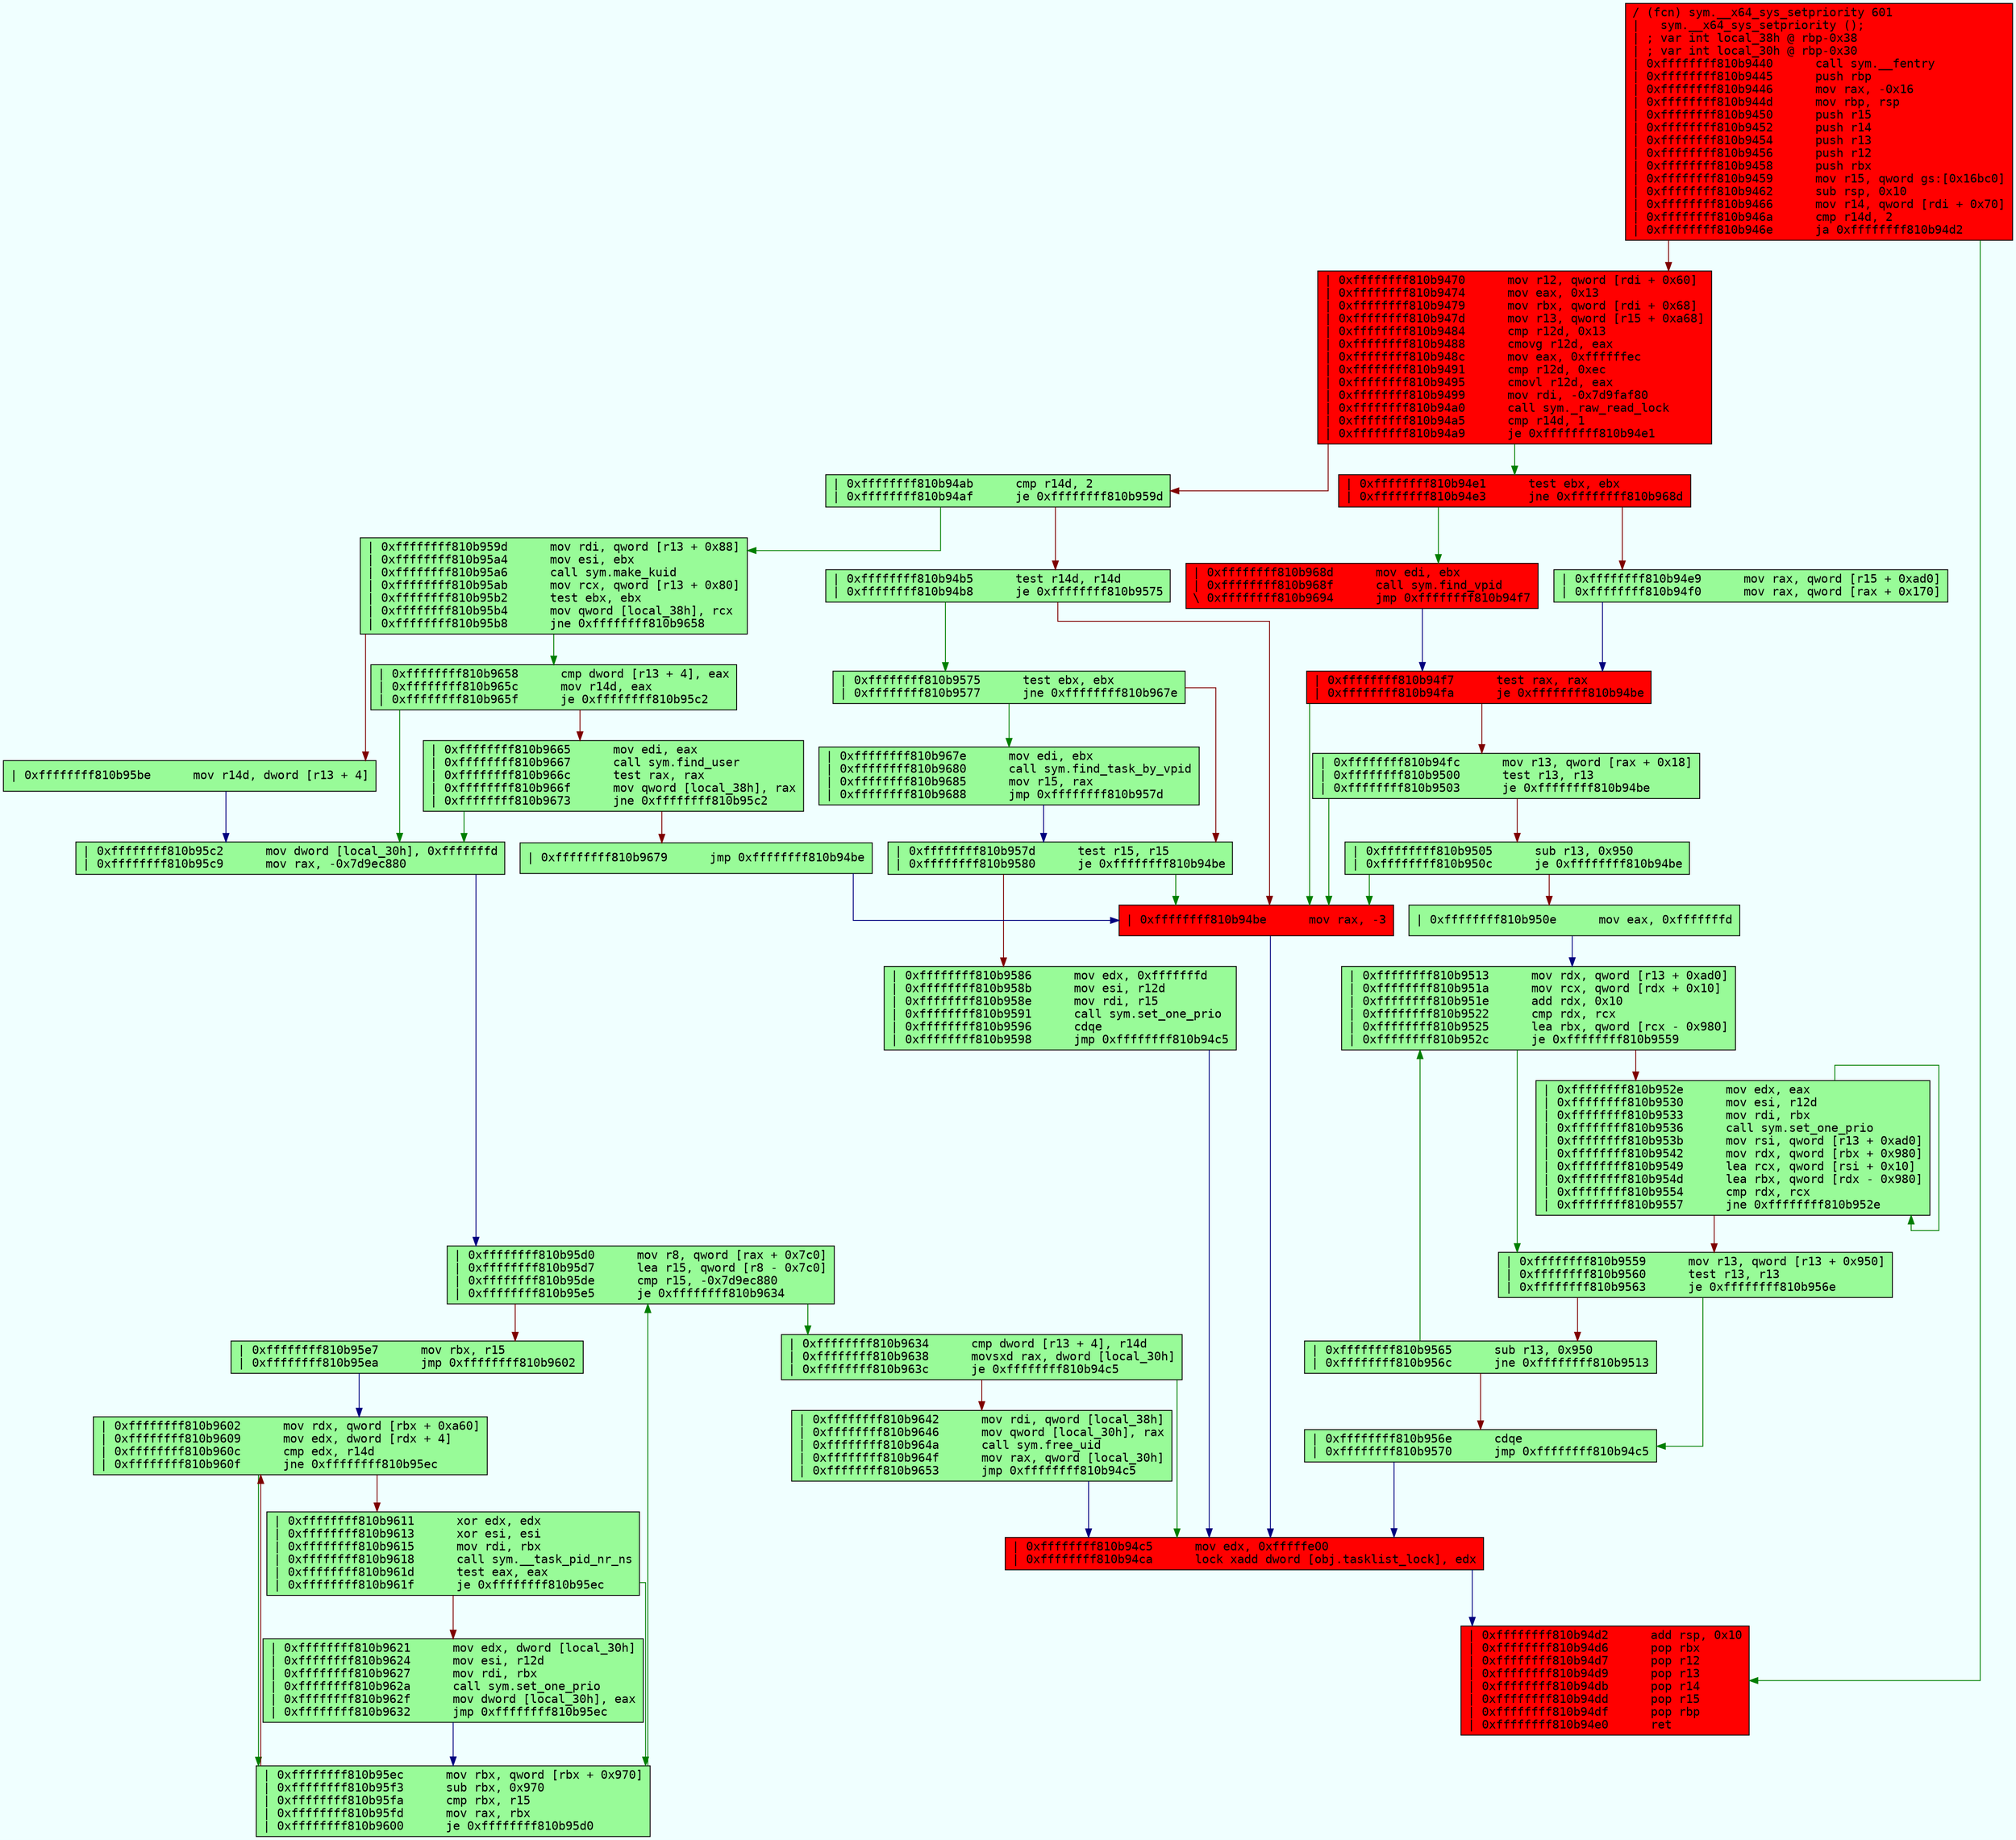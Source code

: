 digraph code {
	graph [bgcolor=azure,
		fontname=Courier,
		fontsize=8,
		name=code,
		splines=ortho
	];
	node [fillcolor=gray,
		fontname=Courier,
		shape=box,
		style=filled
	];
	edge [arrowhead=normal];
	"0xffffffff810b9440"	 [URL="sym.__x64_sys_setpriority/0xffffffff810b9440",
		color=black,
		fillcolor=red,
		label="/ (fcn) sym.__x64_sys_setpriority 601\l|   sym.__x64_sys_setpriority ();\l| ; var int local_38h @ rbp-0x38\l| ; var int local_30h @ \
rbp-0x30\l| 0xffffffff810b9440      call sym.__fentry\l| 0xffffffff810b9445      push rbp\l| 0xffffffff810b9446      mov rax, -0x16\l| \
0xffffffff810b944d      mov rbp, rsp\l| 0xffffffff810b9450      push r15\l| 0xffffffff810b9452      push r14\l| 0xffffffff810b9454      \
push r13\l| 0xffffffff810b9456      push r12\l| 0xffffffff810b9458      push rbx\l| 0xffffffff810b9459      mov r15, qword gs:[0x16bc0]\l| \
0xffffffff810b9462      sub rsp, 0x10\l| 0xffffffff810b9466      mov r14, qword [rdi + 0x70]\l| 0xffffffff810b946a      cmp r14d, \
2\l| 0xffffffff810b946e      ja 0xffffffff810b94d2\l"];
	"0xffffffff810b94d2"	 [URL="sym.__x64_sys_setpriority/0xffffffff810b94d2",
		color=black,
		fillcolor=red,
		label="| 0xffffffff810b94d2      add rsp, 0x10\l| 0xffffffff810b94d6      pop rbx\l| 0xffffffff810b94d7      pop r12\l| 0xffffffff810b94d9      \
pop r13\l| 0xffffffff810b94db      pop r14\l| 0xffffffff810b94dd      pop r15\l| 0xffffffff810b94df      pop rbp\l| 0xffffffff810b94e0      \
ret\l"];
	"0xffffffff810b9440" -> "0xffffffff810b94d2" [key=0,
	color="#007f00"];
"0xffffffff810b9470" [URL="sym.__x64_sys_setpriority/0xffffffff810b9470",
	color=black,
	fillcolor=red,
	label="| 0xffffffff810b9470      mov r12, qword [rdi + 0x60]\l| 0xffffffff810b9474      mov eax, 0x13\l| 0xffffffff810b9479      mov rbx, \
qword [rdi + 0x68]\l| 0xffffffff810b947d      mov r13, qword [r15 + 0xa68]\l| 0xffffffff810b9484      cmp r12d, 0x13\l| 0xffffffff810b9488      \
cmovg r12d, eax\l| 0xffffffff810b948c      mov eax, 0xffffffec\l| 0xffffffff810b9491      cmp r12d, 0xec\l| 0xffffffff810b9495      \
cmovl r12d, eax\l| 0xffffffff810b9499      mov rdi, -0x7d9faf80\l| 0xffffffff810b94a0      call sym._raw_read_lock\l| 0xffffffff810b94a5      \
cmp r14d, 1\l| 0xffffffff810b94a9      je 0xffffffff810b94e1\l"];
"0xffffffff810b9440" -> "0xffffffff810b9470" [key=0,
color="#7f0000"];
"0xffffffff810b94e1" [URL="sym.__x64_sys_setpriority/0xffffffff810b94e1",
color=black,
fillcolor=red,
label="| 0xffffffff810b94e1      test ebx, ebx\l| 0xffffffff810b94e3      jne 0xffffffff810b968d\l"];
"0xffffffff810b9470" -> "0xffffffff810b94e1" [key=0,
color="#007f00"];
"0xffffffff810b94ab" [URL="sym.__x64_sys_setpriority/0xffffffff810b94ab",
color=black,
fillcolor=palegreen,
label="| 0xffffffff810b94ab      cmp r14d, 2\l| 0xffffffff810b94af      je 0xffffffff810b959d\l"];
"0xffffffff810b9470" -> "0xffffffff810b94ab" [key=0,
color="#7f0000"];
"0xffffffff810b968d" [URL="sym.__x64_sys_setpriority/0xffffffff810b968d",
color=black,
fillcolor=red,
label="| 0xffffffff810b968d      mov edi, ebx\l| 0xffffffff810b968f      call sym.find_vpid\l\\ 0xffffffff810b9694      jmp 0xffffffff810b94f7\l"];
"0xffffffff810b94e1" -> "0xffffffff810b968d" [key=0,
color="#007f00"];
"0xffffffff810b94e9" [URL="sym.__x64_sys_setpriority/0xffffffff810b94e9",
color=black,
fillcolor=palegreen,
label="| 0xffffffff810b94e9      mov rax, qword [r15 + 0xad0]\l| 0xffffffff810b94f0      mov rax, qword [rax + 0x170]\l"];
"0xffffffff810b94e1" -> "0xffffffff810b94e9" [key=0,
color="#7f0000"];
"0xffffffff810b959d" [URL="sym.__x64_sys_setpriority/0xffffffff810b959d",
color=black,
fillcolor=palegreen,
label="| 0xffffffff810b959d      mov rdi, qword [r13 + 0x88]\l| 0xffffffff810b95a4      mov esi, ebx\l| 0xffffffff810b95a6      call sym.make_\
kuid\l| 0xffffffff810b95ab      mov rcx, qword [r13 + 0x80]\l| 0xffffffff810b95b2      test ebx, ebx\l| 0xffffffff810b95b4      \
mov qword [local_38h], rcx\l| 0xffffffff810b95b8      jne 0xffffffff810b9658\l"];
"0xffffffff810b94ab" -> "0xffffffff810b959d" [key=0,
color="#007f00"];
"0xffffffff810b94b5" [URL="sym.__x64_sys_setpriority/0xffffffff810b94b5",
color=black,
fillcolor=palegreen,
label="| 0xffffffff810b94b5      test r14d, r14d\l| 0xffffffff810b94b8      je 0xffffffff810b9575\l"];
"0xffffffff810b94ab" -> "0xffffffff810b94b5" [key=0,
color="#7f0000"];
"0xffffffff810b9658" [URL="sym.__x64_sys_setpriority/0xffffffff810b9658",
color=black,
fillcolor=palegreen,
label="| 0xffffffff810b9658      cmp dword [r13 + 4], eax\l| 0xffffffff810b965c      mov r14d, eax\l| 0xffffffff810b965f      je 0xffffffff810b95c2\l"];
"0xffffffff810b959d" -> "0xffffffff810b9658" [key=0,
color="#007f00"];
"0xffffffff810b95be" [URL="sym.__x64_sys_setpriority/0xffffffff810b95be",
color=black,
fillcolor=palegreen,
label="| 0xffffffff810b95be      mov r14d, dword [r13 + 4]\l"];
"0xffffffff810b959d" -> "0xffffffff810b95be" [key=0,
color="#7f0000"];
"0xffffffff810b9575" [URL="sym.__x64_sys_setpriority/0xffffffff810b9575",
color=black,
fillcolor=palegreen,
label="| 0xffffffff810b9575      test ebx, ebx\l| 0xffffffff810b9577      jne 0xffffffff810b967e\l"];
"0xffffffff810b94b5" -> "0xffffffff810b9575" [key=0,
color="#007f00"];
"0xffffffff810b94be" [URL="sym.__x64_sys_setpriority/0xffffffff810b94be",
color=black,
fillcolor=red,
label="| 0xffffffff810b94be      mov rax, -3\l"];
"0xffffffff810b94b5" -> "0xffffffff810b94be" [key=0,
color="#7f0000"];
"0xffffffff810b967e" [URL="sym.__x64_sys_setpriority/0xffffffff810b967e",
color=black,
fillcolor=palegreen,
label="| 0xffffffff810b967e      mov edi, ebx\l| 0xffffffff810b9680      call sym.find_task_by_vpid\l| 0xffffffff810b9685      mov r15, \
rax\l| 0xffffffff810b9688      jmp 0xffffffff810b957d\l"];
"0xffffffff810b9575" -> "0xffffffff810b967e" [key=0,
color="#007f00"];
"0xffffffff810b957d" [URL="sym.__x64_sys_setpriority/0xffffffff810b957d",
color=black,
fillcolor=palegreen,
label="| 0xffffffff810b957d      test r15, r15\l| 0xffffffff810b9580      je 0xffffffff810b94be\l"];
"0xffffffff810b9575" -> "0xffffffff810b957d" [key=0,
color="#7f0000"];
"0xffffffff810b94c5" [URL="sym.__x64_sys_setpriority/0xffffffff810b94c5",
color=black,
fillcolor=red,
label="| 0xffffffff810b94c5      mov edx, 0xfffffe00\l| 0xffffffff810b94ca      lock xadd dword [obj.tasklist_lock], edx\l"];
"0xffffffff810b94be" -> "0xffffffff810b94c5" [key=0,
color="#00007f"];
"0xffffffff810b94c5" -> "0xffffffff810b94d2" [key=0,
color="#00007f"];
"0xffffffff810b94f7" [URL="sym.__x64_sys_setpriority/0xffffffff810b94f7",
color=black,
fillcolor=red,
label="| 0xffffffff810b94f7      test rax, rax\l| 0xffffffff810b94fa      je 0xffffffff810b94be\l"];
"0xffffffff810b968d" -> "0xffffffff810b94f7" [key=0,
color="#00007f"];
"0xffffffff810b94e9" -> "0xffffffff810b94f7" [key=0,
color="#00007f"];
"0xffffffff810b94f7" -> "0xffffffff810b94be" [key=0,
color="#007f00"];
"0xffffffff810b94fc" [URL="sym.__x64_sys_setpriority/0xffffffff810b94fc",
color=black,
fillcolor=palegreen,
label="| 0xffffffff810b94fc      mov r13, qword [rax + 0x18]\l| 0xffffffff810b9500      test r13, r13\l| 0xffffffff810b9503      je 0xffffffff810b94be\l"];
"0xffffffff810b94f7" -> "0xffffffff810b94fc" [key=0,
color="#7f0000"];
"0xffffffff810b94fc" -> "0xffffffff810b94be" [key=0,
color="#007f00"];
"0xffffffff810b9505" [URL="sym.__x64_sys_setpriority/0xffffffff810b9505",
color=black,
fillcolor=palegreen,
label="| 0xffffffff810b9505      sub r13, 0x950\l| 0xffffffff810b950c      je 0xffffffff810b94be\l"];
"0xffffffff810b94fc" -> "0xffffffff810b9505" [key=0,
color="#7f0000"];
"0xffffffff810b9505" -> "0xffffffff810b94be" [key=0,
color="#007f00"];
"0xffffffff810b950e" [URL="sym.__x64_sys_setpriority/0xffffffff810b950e",
color=black,
fillcolor=palegreen,
label="| 0xffffffff810b950e      mov eax, 0xfffffffd\l"];
"0xffffffff810b9505" -> "0xffffffff810b950e" [key=0,
color="#7f0000"];
"0xffffffff810b9513" [URL="sym.__x64_sys_setpriority/0xffffffff810b9513",
color=black,
fillcolor=palegreen,
label="| 0xffffffff810b9513      mov rdx, qword [r13 + 0xad0]\l| 0xffffffff810b951a      mov rcx, qword [rdx + 0x10]\l| 0xffffffff810b951e      \
add rdx, 0x10\l| 0xffffffff810b9522      cmp rdx, rcx\l| 0xffffffff810b9525      lea rbx, qword [rcx - 0x980]\l| 0xffffffff810b952c      \
je 0xffffffff810b9559\l"];
"0xffffffff810b950e" -> "0xffffffff810b9513" [key=0,
color="#00007f"];
"0xffffffff810b9559" [URL="sym.__x64_sys_setpriority/0xffffffff810b9559",
color=black,
fillcolor=palegreen,
label="| 0xffffffff810b9559      mov r13, qword [r13 + 0x950]\l| 0xffffffff810b9560      test r13, r13\l| 0xffffffff810b9563      je 0xffffffff810b956e\l"];
"0xffffffff810b9513" -> "0xffffffff810b9559" [key=0,
color="#007f00"];
"0xffffffff810b952e" [URL="sym.__x64_sys_setpriority/0xffffffff810b952e",
color=black,
fillcolor=palegreen,
label="| 0xffffffff810b952e      mov edx, eax\l| 0xffffffff810b9530      mov esi, r12d\l| 0xffffffff810b9533      mov rdi, rbx\l| 0xffffffff810b9536      \
call sym.set_one_prio\l| 0xffffffff810b953b      mov rsi, qword [r13 + 0xad0]\l| 0xffffffff810b9542      mov rdx, qword [rbx + 0x980]\l| \
0xffffffff810b9549      lea rcx, qword [rsi + 0x10]\l| 0xffffffff810b954d      lea rbx, qword [rdx - 0x980]\l| 0xffffffff810b9554      \
cmp rdx, rcx\l| 0xffffffff810b9557      jne 0xffffffff810b952e\l"];
"0xffffffff810b9513" -> "0xffffffff810b952e" [key=0,
color="#7f0000"];
"0xffffffff810b956e" [URL="sym.__x64_sys_setpriority/0xffffffff810b956e",
color=black,
fillcolor=palegreen,
label="| 0xffffffff810b956e      cdqe\l| 0xffffffff810b9570      jmp 0xffffffff810b94c5\l"];
"0xffffffff810b9559" -> "0xffffffff810b956e" [key=0,
color="#007f00"];
"0xffffffff810b9565" [URL="sym.__x64_sys_setpriority/0xffffffff810b9565",
color=black,
fillcolor=palegreen,
label="| 0xffffffff810b9565      sub r13, 0x950\l| 0xffffffff810b956c      jne 0xffffffff810b9513\l"];
"0xffffffff810b9559" -> "0xffffffff810b9565" [key=0,
color="#7f0000"];
"0xffffffff810b952e" -> "0xffffffff810b9559" [key=0,
color="#7f0000"];
"0xffffffff810b952e" -> "0xffffffff810b952e" [key=0,
color="#007f00"];
"0xffffffff810b956e" -> "0xffffffff810b94c5" [key=0,
color="#00007f"];
"0xffffffff810b9565" -> "0xffffffff810b9513" [key=0,
color="#007f00"];
"0xffffffff810b9565" -> "0xffffffff810b956e" [key=0,
color="#7f0000"];
"0xffffffff810b967e" -> "0xffffffff810b957d" [key=0,
color="#00007f"];
"0xffffffff810b957d" -> "0xffffffff810b94be" [key=0,
color="#007f00"];
"0xffffffff810b9586" [URL="sym.__x64_sys_setpriority/0xffffffff810b9586",
color=black,
fillcolor=palegreen,
label="| 0xffffffff810b9586      mov edx, 0xfffffffd\l| 0xffffffff810b958b      mov esi, r12d\l| 0xffffffff810b958e      mov rdi, r15\l| \
0xffffffff810b9591      call sym.set_one_prio\l| 0xffffffff810b9596      cdqe\l| 0xffffffff810b9598      jmp 0xffffffff810b94c5\l"];
"0xffffffff810b957d" -> "0xffffffff810b9586" [key=0,
color="#7f0000"];
"0xffffffff810b9586" -> "0xffffffff810b94c5" [key=0,
color="#00007f"];
"0xffffffff810b95c2" [URL="sym.__x64_sys_setpriority/0xffffffff810b95c2",
color=black,
fillcolor=palegreen,
label="| 0xffffffff810b95c2      mov dword [local_30h], 0xfffffffd\l| 0xffffffff810b95c9      mov rax, -0x7d9ec880\l"];
"0xffffffff810b9658" -> "0xffffffff810b95c2" [key=0,
color="#007f00"];
"0xffffffff810b9665" [URL="sym.__x64_sys_setpriority/0xffffffff810b9665",
color=black,
fillcolor=palegreen,
label="| 0xffffffff810b9665      mov edi, eax\l| 0xffffffff810b9667      call sym.find_user\l| 0xffffffff810b966c      test rax, rax\l| \
0xffffffff810b966f      mov qword [local_38h], rax\l| 0xffffffff810b9673      jne 0xffffffff810b95c2\l"];
"0xffffffff810b9658" -> "0xffffffff810b9665" [key=0,
color="#7f0000"];
"0xffffffff810b95be" -> "0xffffffff810b95c2" [key=0,
color="#00007f"];
"0xffffffff810b95d0" [URL="sym.__x64_sys_setpriority/0xffffffff810b95d0",
color=black,
fillcolor=palegreen,
label="| 0xffffffff810b95d0      mov r8, qword [rax + 0x7c0]\l| 0xffffffff810b95d7      lea r15, qword [r8 - 0x7c0]\l| 0xffffffff810b95de      \
cmp r15, -0x7d9ec880\l| 0xffffffff810b95e5      je 0xffffffff810b9634\l"];
"0xffffffff810b95c2" -> "0xffffffff810b95d0" [key=0,
color="#00007f"];
"0xffffffff810b9634" [URL="sym.__x64_sys_setpriority/0xffffffff810b9634",
color=black,
fillcolor=palegreen,
label="| 0xffffffff810b9634      cmp dword [r13 + 4], r14d\l| 0xffffffff810b9638      movsxd rax, dword [local_30h]\l| 0xffffffff810b963c      \
je 0xffffffff810b94c5\l"];
"0xffffffff810b95d0" -> "0xffffffff810b9634" [key=0,
color="#007f00"];
"0xffffffff810b95e7" [URL="sym.__x64_sys_setpriority/0xffffffff810b95e7",
color=black,
fillcolor=palegreen,
label="| 0xffffffff810b95e7      mov rbx, r15\l| 0xffffffff810b95ea      jmp 0xffffffff810b9602\l"];
"0xffffffff810b95d0" -> "0xffffffff810b95e7" [key=0,
color="#7f0000"];
"0xffffffff810b9634" -> "0xffffffff810b94c5" [key=0,
color="#007f00"];
"0xffffffff810b9642" [URL="sym.__x64_sys_setpriority/0xffffffff810b9642",
color=black,
fillcolor=palegreen,
label="| 0xffffffff810b9642      mov rdi, qword [local_38h]\l| 0xffffffff810b9646      mov qword [local_30h], rax\l| 0xffffffff810b964a      \
call sym.free_uid\l| 0xffffffff810b964f      mov rax, qword [local_30h]\l| 0xffffffff810b9653      jmp 0xffffffff810b94c5\l"];
"0xffffffff810b9634" -> "0xffffffff810b9642" [key=0,
color="#7f0000"];
"0xffffffff810b9602" [URL="sym.__x64_sys_setpriority/0xffffffff810b9602",
color=black,
fillcolor=palegreen,
label="| 0xffffffff810b9602      mov rdx, qword [rbx + 0xa60]\l| 0xffffffff810b9609      mov edx, dword [rdx + 4]\l| 0xffffffff810b960c      \
cmp edx, r14d\l| 0xffffffff810b960f      jne 0xffffffff810b95ec\l"];
"0xffffffff810b95e7" -> "0xffffffff810b9602" [key=0,
color="#00007f"];
"0xffffffff810b95ec" [URL="sym.__x64_sys_setpriority/0xffffffff810b95ec",
color=black,
fillcolor=palegreen,
label="| 0xffffffff810b95ec      mov rbx, qword [rbx + 0x970]\l| 0xffffffff810b95f3      sub rbx, 0x970\l| 0xffffffff810b95fa      cmp \
rbx, r15\l| 0xffffffff810b95fd      mov rax, rbx\l| 0xffffffff810b9600      je 0xffffffff810b95d0\l"];
"0xffffffff810b9602" -> "0xffffffff810b95ec" [key=0,
color="#007f00"];
"0xffffffff810b9611" [URL="sym.__x64_sys_setpriority/0xffffffff810b9611",
color=black,
fillcolor=palegreen,
label="| 0xffffffff810b9611      xor edx, edx\l| 0xffffffff810b9613      xor esi, esi\l| 0xffffffff810b9615      mov rdi, rbx\l| 0xffffffff810b9618      \
call sym.__task_pid_nr_ns\l| 0xffffffff810b961d      test eax, eax\l| 0xffffffff810b961f      je 0xffffffff810b95ec\l"];
"0xffffffff810b9602" -> "0xffffffff810b9611" [key=0,
color="#7f0000"];
"0xffffffff810b95ec" -> "0xffffffff810b95d0" [key=0,
color="#007f00"];
"0xffffffff810b95ec" -> "0xffffffff810b9602" [key=0,
color="#7f0000"];
"0xffffffff810b9611" -> "0xffffffff810b95ec" [key=0,
color="#007f00"];
"0xffffffff810b9621" [URL="sym.__x64_sys_setpriority/0xffffffff810b9621",
color=black,
fillcolor=palegreen,
label="| 0xffffffff810b9621      mov edx, dword [local_30h]\l| 0xffffffff810b9624      mov esi, r12d\l| 0xffffffff810b9627      mov rdi, \
rbx\l| 0xffffffff810b962a      call sym.set_one_prio\l| 0xffffffff810b962f      mov dword [local_30h], eax\l| 0xffffffff810b9632      \
jmp 0xffffffff810b95ec\l"];
"0xffffffff810b9611" -> "0xffffffff810b9621" [key=0,
color="#7f0000"];
"0xffffffff810b9621" -> "0xffffffff810b95ec" [key=0,
color="#00007f"];
"0xffffffff810b9642" -> "0xffffffff810b94c5" [key=0,
color="#00007f"];
"0xffffffff810b9665" -> "0xffffffff810b95c2" [key=0,
color="#007f00"];
"0xffffffff810b9679" [URL="sym.__x64_sys_setpriority/0xffffffff810b9679",
color=black,
fillcolor=palegreen,
label="| 0xffffffff810b9679      jmp 0xffffffff810b94be\l"];
"0xffffffff810b9665" -> "0xffffffff810b9679" [key=0,
color="#7f0000"];
"0xffffffff810b9679" -> "0xffffffff810b94be" [key=0,
color="#00007f"];
}
